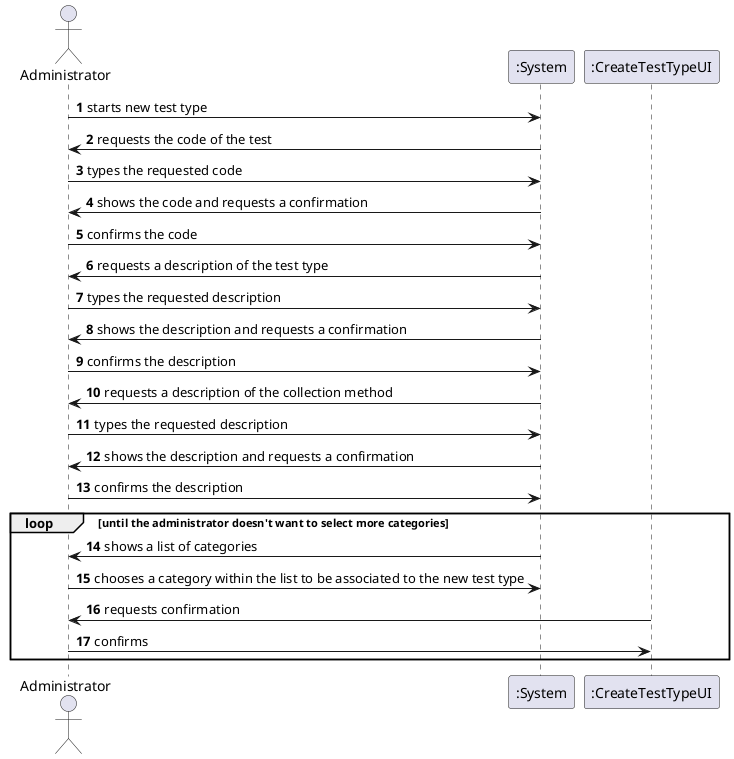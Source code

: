 @startuml

autonumber

actor Administrator

Administrator -> ":System": starts new test type
":System" -> Administrator: requests the code of the test
Administrator -> ":System": types the requested code
":System" -> Administrator: shows the code and requests a confirmation
Administrator -> ":System": confirms the code
":System" -> Administrator: requests a description of the test type
Administrator -> ":System": types the requested description
":System" -> Administrator: shows the description and requests a confirmation
Administrator -> ":System": confirms the description
":System" -> Administrator: requests a description of the collection method
Administrator -> ":System": types the requested description
":System" -> Administrator: shows the description and requests a confirmation
Administrator -> ":System": confirms the description
loop until the administrator doesn't want to select more categories
":System" -> Administrator: shows a list of categories
Administrator -> ":System": chooses a category within the list to be associated to the new test type
":CreateTestTypeUI" -> Administrator: requests confirmation
Administrator -> ":CreateTestTypeUI": confirms
end loop

@enduml